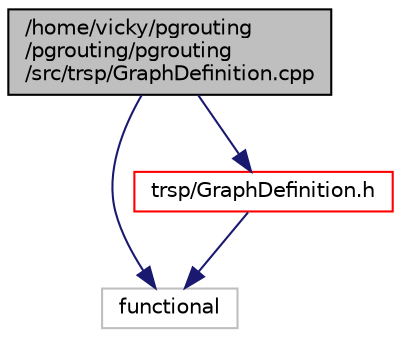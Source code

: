 digraph "/home/vicky/pgrouting/pgrouting/pgrouting/src/trsp/GraphDefinition.cpp"
{
  edge [fontname="Helvetica",fontsize="10",labelfontname="Helvetica",labelfontsize="10"];
  node [fontname="Helvetica",fontsize="10",shape=record];
  Node1 [label="/home/vicky/pgrouting\l/pgrouting/pgrouting\l/src/trsp/GraphDefinition.cpp",height=0.2,width=0.4,color="black", fillcolor="grey75", style="filled" fontcolor="black"];
  Node1 -> Node2 [color="midnightblue",fontsize="10",style="solid",fontname="Helvetica"];
  Node2 [label="functional",height=0.2,width=0.4,color="grey75", fillcolor="white", style="filled"];
  Node1 -> Node3 [color="midnightblue",fontsize="10",style="solid",fontname="Helvetica"];
  Node3 [label="trsp/GraphDefinition.h",height=0.2,width=0.4,color="red", fillcolor="white", style="filled",URL="$GraphDefinition_8h.html"];
  Node3 -> Node2 [color="midnightblue",fontsize="10",style="solid",fontname="Helvetica"];
}
